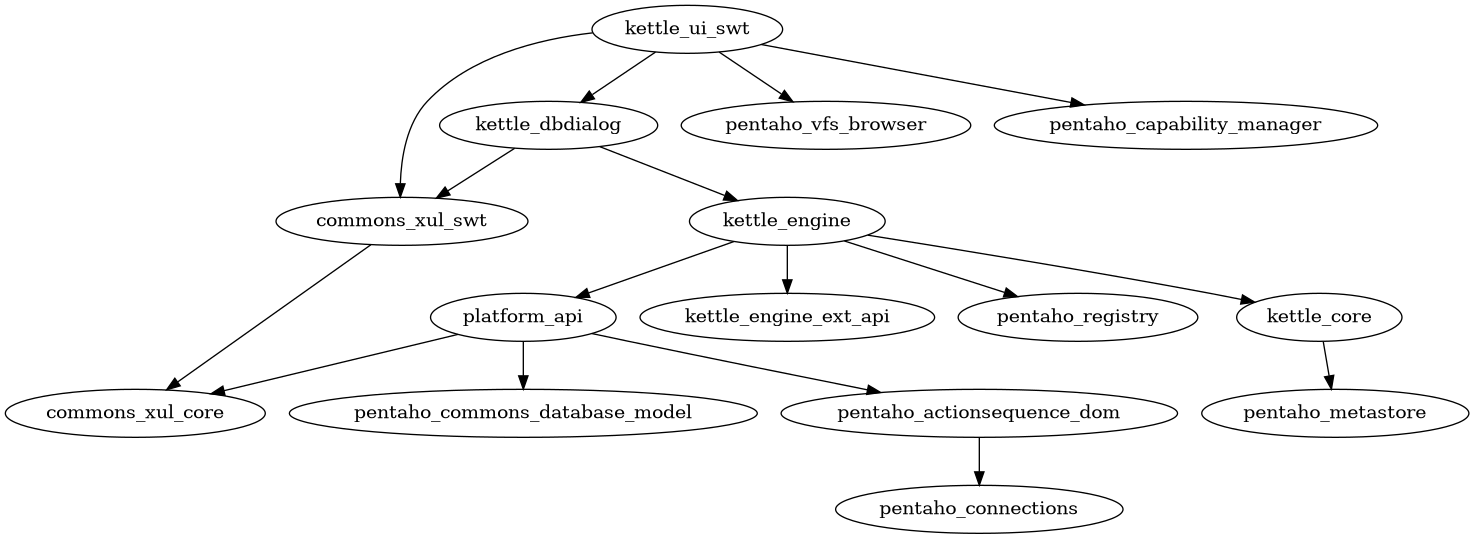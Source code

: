 @startuml
digraph dependency {
    commons_xul_swt -> commons_xul_core

    pentaho_actionsequence_dom -> pentaho_connections

    kettle_core -> pentaho_metastore

    platform_api -> commons_xul_core
    platform_api -> pentaho_actionsequence_dom
    platform_api -> pentaho_commons_database_model

    kettle_engine -> kettle_engine_ext_api
    kettle_engine -> platform_api
    kettle_engine -> kettle_core
    kettle_engine -> pentaho_registry

    kettle_dbdialog -> commons_xul_swt
    kettle_dbdialog -> kettle_engine

    kettle_ui_swt -> commons_xul_swt
    kettle_ui_swt -> pentaho_vfs_browser
    kettle_ui_swt -> kettle_dbdialog
    kettle_ui_swt -> pentaho_capability_manager
}
@enduml
